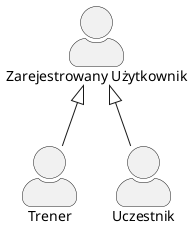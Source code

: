 @startuml
'https://plantuml.com/use-case-diagram

skinparam actorStyle awesome

actor "Trener" as Trainer
actor "Uczestnik" as Participant
actor "Zarejestrowany Użytkownik" as RegisteredUser


Trainer -up-|> RegisteredUser
Participant -up-|> RegisteredUser

@enduml

